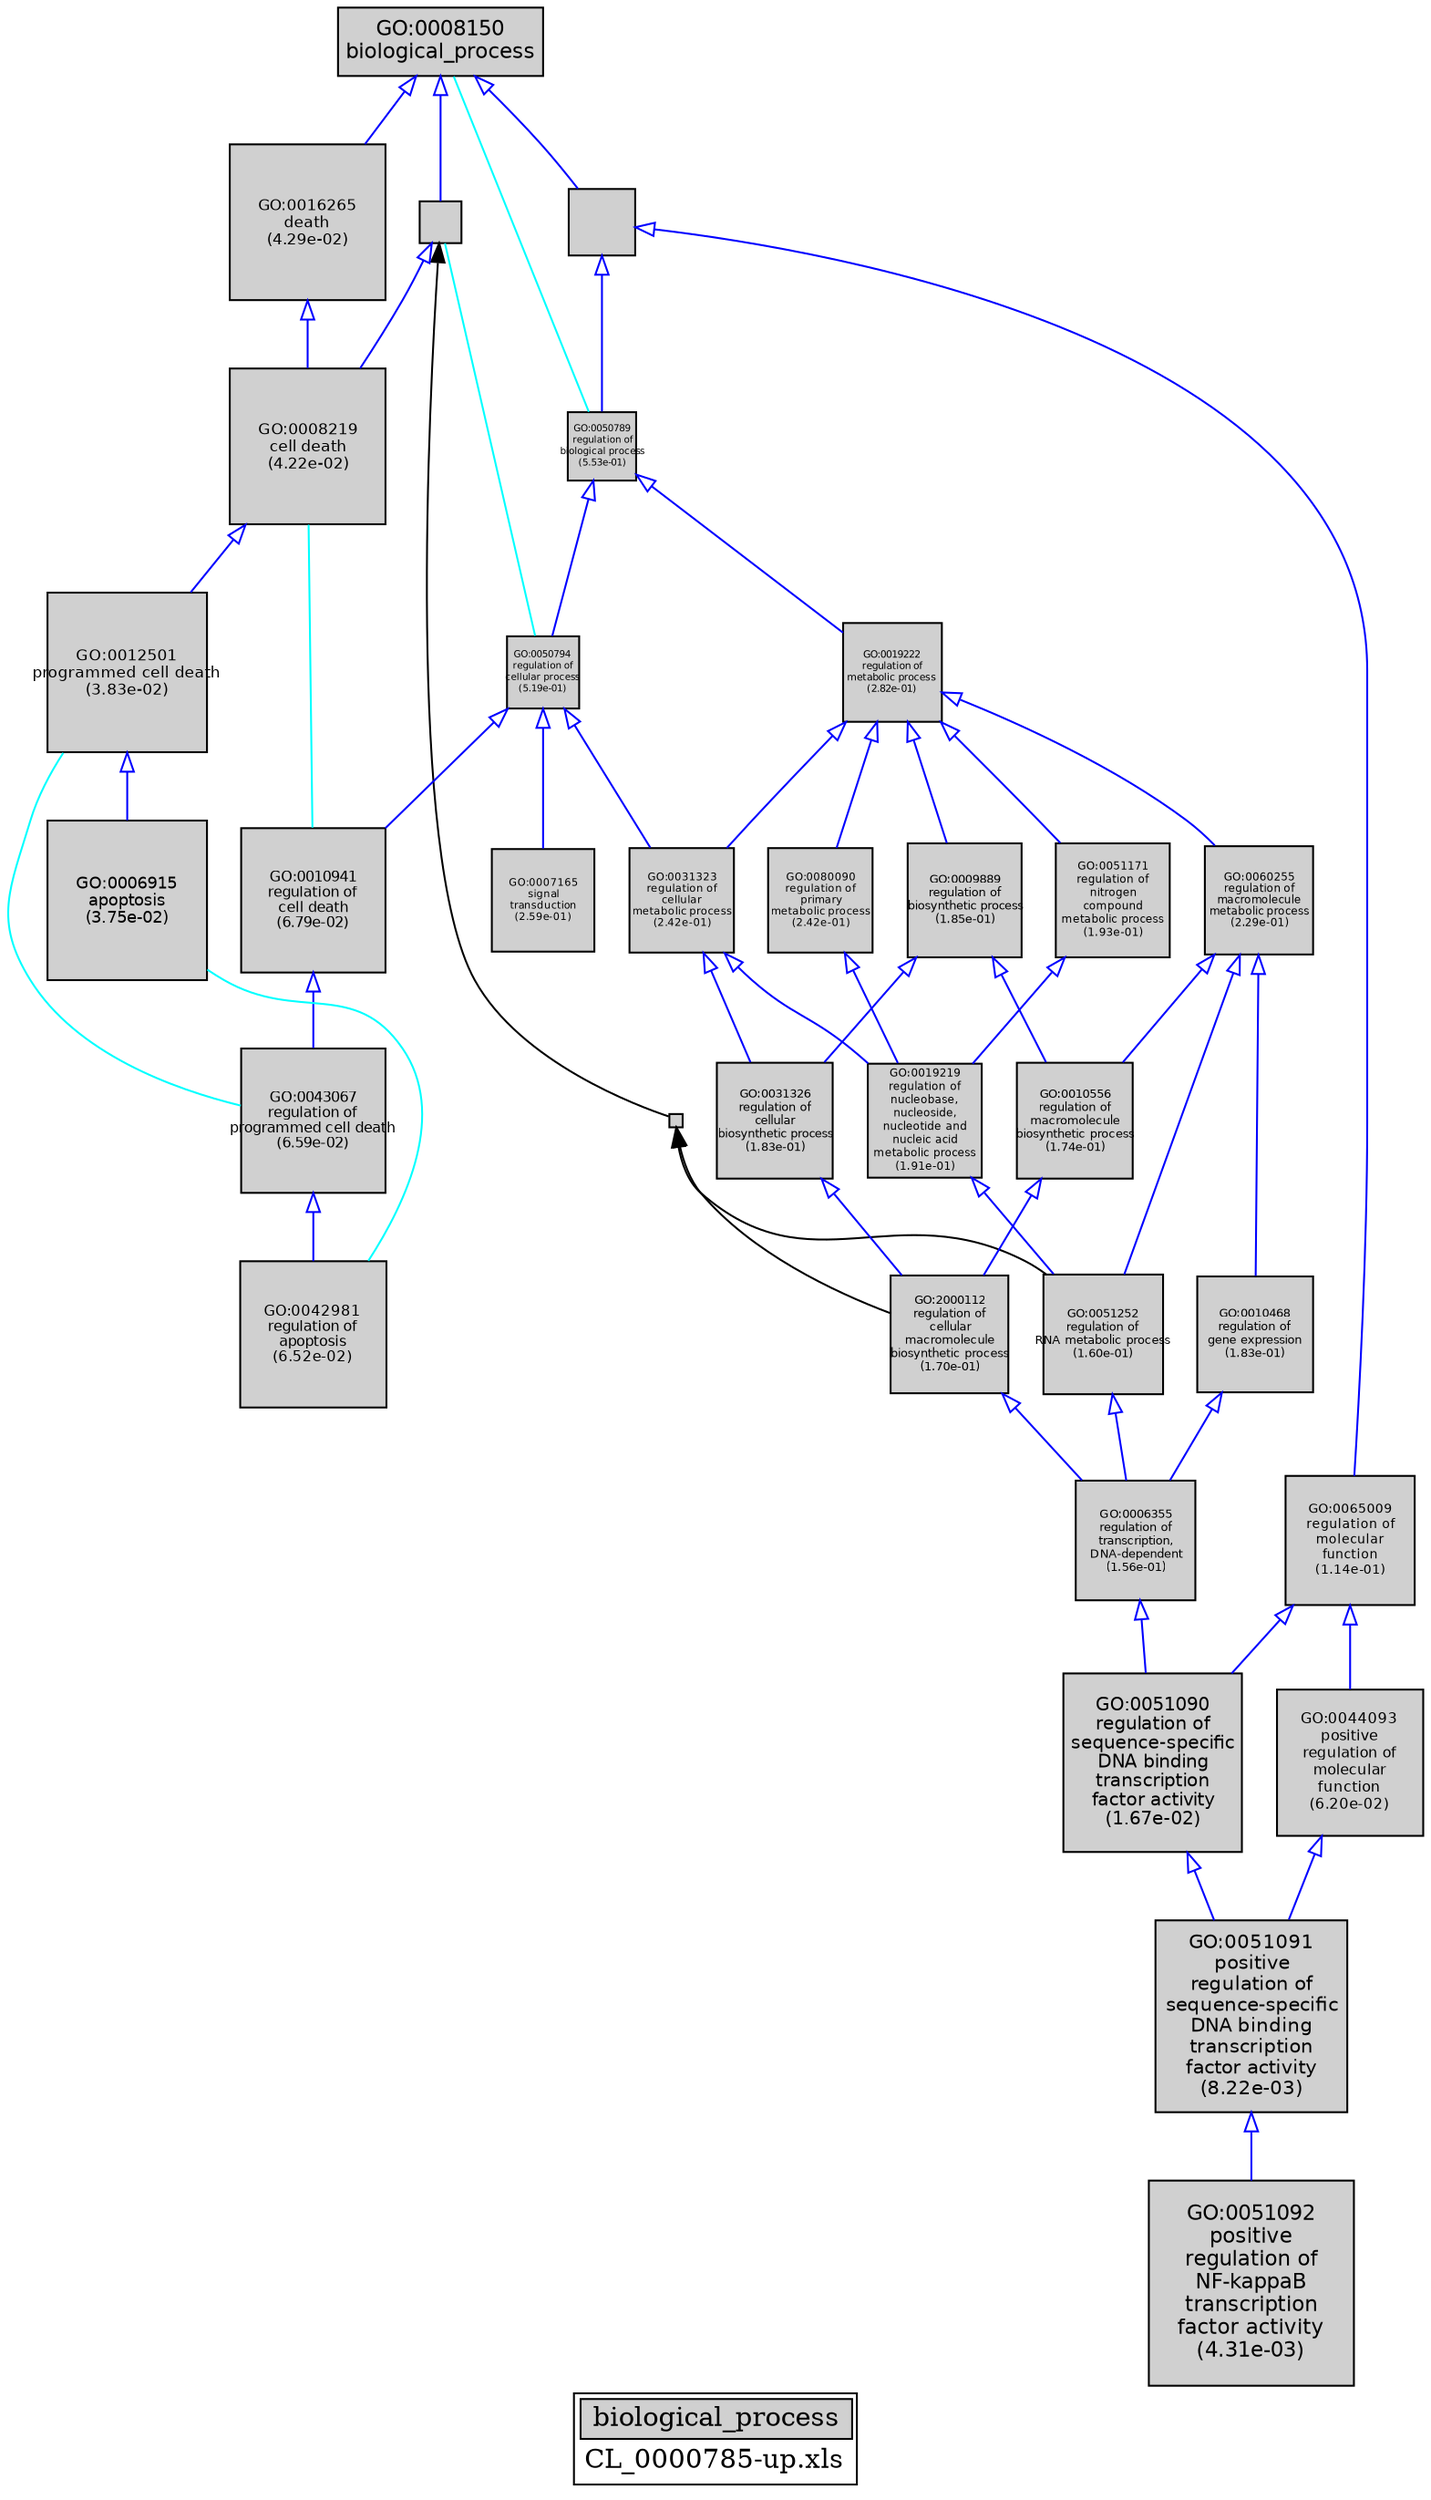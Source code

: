 digraph "biological_process" {
graph [ bgcolor = "#FFFFFF", label = <<TABLE COLOR="black" BGCOLOR="white"><TR><TD COLSPAN="2" BGCOLOR="#D0D0D0"><FONT COLOR="black">biological_process</FONT></TD></TR><TR><TD BORDER="0">CL_0000785-up.xls</TD></TR></TABLE>> ];
node [ fontname = "Helvetica" ];

subgraph "nodes" {

node [ style = "filled", fixedsize = "true", width = 1, shape = "box", fontsize = 9, fillcolor = "#D0D0D0", fontcolor = "black", color = "black" ];

"GO:0009987" [ URL = "#GO:0009987", label = "", width = 0.300430750672, shape = "box", height = 0.300430750672 ];
"GO:0051090" [ URL = "#GO:0051090", label = <<TABLE BORDER="0"><TR><TD>GO:0051090<BR/>regulation of<BR/>sequence-specific<BR/>DNA binding<BR/>transcription<BR/>factor activity<BR/>(1.67e-02)</TD></TR></TABLE>>, width = 1.30111013682, shape = "box", fontsize = 9.36799298511, height = 1.30111013682 ];
"GO:0051092" [ URL = "#GO:0051092", label = <<TABLE BORDER="0"><TR><TD>GO:0051092<BR/>positive<BR/>regulation of<BR/>NF-kappaB<BR/>transcription<BR/>factor activity<BR/>(4.31e-03)</TD></TR></TABLE>>, width = 1.5, shape = "box", fontsize = 10.8, height = 1.5 ];
"GO:0044093" [ URL = "#GO:0044093", label = <<TABLE BORDER="0"><TR><TD>GO:0044093<BR/>positive<BR/>regulation of<BR/>molecular<BR/>function<BR/>(6.20e-02)</TD></TR></TABLE>>, width = 1.0741078935, shape = "box", fontsize = 7.73357683321, height = 1.0741078935 ];
"GO:0051171" [ URL = "#GO:0051171", label = <<TABLE BORDER="0"><TR><TD>GO:0051171<BR/>regulation of<BR/>nitrogen<BR/>compound<BR/>metabolic process<BR/>(1.93e-01)</TD></TR></TABLE>>, width = 0.828294241293, shape = "box", fontsize = 5.96371853731, height = 0.828294241293 ];
"GO:0044260" [ URL = "#GO:0044260", width = 0.1, shape = "box", label = "", height = 0.1 ];
"GO:0043067" [ URL = "#GO:0043067", label = <<TABLE BORDER="0"><TR><TD>GO:0043067<BR/>regulation of<BR/>programmed cell death<BR/>(6.59e-02)</TD></TR></TABLE>>, width = 1.06233849671, shape = "box", fontsize = 7.6488371763, height = 1.06233849671 ];
"GO:0051091" [ URL = "#GO:0051091", label = <<TABLE BORDER="0"><TR><TD>GO:0051091<BR/>positive<BR/>regulation of<BR/>sequence-specific<BR/>DNA binding<BR/>transcription<BR/>factor activity<BR/>(8.22e-03)</TD></TR></TABLE>>, width = 1.40877981822, shape = "box", fontsize = 10.1432146912, height = 1.40877981822 ];
"GO:0060255" [ URL = "#GO:0060255", label = <<TABLE BORDER="0"><TR><TD>GO:0060255<BR/>regulation of<BR/>macromolecule<BR/>metabolic process<BR/>(2.29e-01)</TD></TR></TABLE>>, width = 0.785528326447, shape = "box", fontsize = 5.65580395042, height = 0.785528326447 ];
"GO:0051252" [ URL = "#GO:0051252", label = <<TABLE BORDER="0"><TR><TD>GO:0051252<BR/>regulation of<BR/>RNA metabolic process<BR/>(1.60e-01)</TD></TR></TABLE>>, width = 0.873572448477, shape = "box", fontsize = 6.28972162903, height = 0.873572448477 ];
"GO:0008219" [ URL = "#GO:0008219", label = <<TABLE BORDER="0"><TR><TD>GO:0008219<BR/>cell death<BR/>(4.22e-02)</TD></TR></TABLE>>, width = 1.14516718707, shape = "box", fontsize = 8.2452037469, height = 1.14516718707 ];
"GO:0016265" [ URL = "#GO:0016265", label = <<TABLE BORDER="0"><TR><TD>GO:0016265<BR/>death<BR/>(4.29e-02)</TD></TR></TABLE>>, width = 1.14232218831, shape = "box", fontsize = 8.22471975583, height = 1.14232218831 ];
"GO:0010468" [ URL = "#GO:0010468", label = <<TABLE BORDER="0"><TR><TD>GO:0010468<BR/>regulation of<BR/>gene expression<BR/>(1.83e-01)</TD></TR></TABLE>>, width = 0.841795428177, shape = "box", fontsize = 6.06092708288, height = 0.841795428177 ];
"GO:0008150" [ URL = "#GO:0008150", label = <<TABLE BORDER="0"><TR><TD>GO:0008150<BR/>biological_process</TD></TR></TABLE>>, width = 1.5, shape = "box", fontsize = 10.8 ];
"GO:0050794" [ URL = "#GO:0050794", label = <<TABLE BORDER="0"><TR><TD>GO:0050794<BR/>regulation of<BR/>cellular process<BR/>(5.19e-01)</TD></TR></TABLE>>, width = 0.529035117675, shape = "box", fontsize = 5.0, height = 0.529035117675 ];
"GO:0007165" [ URL = "#GO:0007165", label = <<TABLE BORDER="0"><TR><TD>GO:0007165<BR/>signal<BR/>transduction<BR/>(2.59e-01)</TD></TR></TABLE>>, width = 0.751853675709, shape = "box", fontsize = 5.41334646511, height = 0.751853675709 ];
"GO:0050789" [ URL = "#GO:0050789", label = <<TABLE BORDER="0"><TR><TD>GO:0050789<BR/>regulation of<BR/>biological process<BR/>(5.53e-01)</TD></TR></TABLE>>, width = 0.503737586576, shape = "box", fontsize = 5.0, height = 0.503737586576 ];
"GO:0012501" [ URL = "#GO:0012501", label = <<TABLE BORDER="0"><TR><TD>GO:0012501<BR/>programmed cell death<BR/>(3.83e-02)</TD></TR></TABLE>>, width = 1.16246733301, shape = "box", fontsize = 8.36976479769, height = 1.16246733301 ];
"GO:0010556" [ URL = "#GO:0010556", label = <<TABLE BORDER="0"><TR><TD>GO:0010556<BR/>regulation of<BR/>macromolecule<BR/>biosynthetic process<BR/>(1.74e-01)</TD></TR></TABLE>>, width = 0.853884339923, shape = "box", fontsize = 6.14796724745, height = 0.853884339923 ];
"GO:0009889" [ URL = "#GO:0009889", label = <<TABLE BORDER="0"><TR><TD>GO:0009889<BR/>regulation of<BR/>biosynthetic process<BR/>(1.85e-01)</TD></TR></TABLE>>, width = 0.83883881851, shape = "box", fontsize = 6.03963949327, height = 0.83883881851 ];
"GO:0019222" [ URL = "#GO:0019222", label = <<TABLE BORDER="0"><TR><TD>GO:0019222<BR/>regulation of<BR/>metabolic process<BR/>(2.82e-01)</TD></TR></TABLE>>, width = 0.728523272546, shape = "box", fontsize = 5.24536756233, height = 0.728523272546 ];
"GO:0031326" [ URL = "#GO:0031326", label = <<TABLE BORDER="0"><TR><TD>GO:0031326<BR/>regulation of<BR/>cellular<BR/>biosynthetic process<BR/>(1.83e-01)</TD></TR></TABLE>>, width = 0.842065472123, shape = "box", fontsize = 6.06287139928, height = 0.842065472123 ];
"GO:2000112" [ URL = "#GO:2000112", label = <<TABLE BORDER="0"><TR><TD>GO:2000112<BR/>regulation of<BR/>cellular<BR/>macromolecule<BR/>biosynthetic process<BR/>(1.70e-01)</TD></TR></TABLE>>, width = 0.860000503365, shape = "box", fontsize = 6.19200362423, height = 0.860000503365 ];
"GO:0080090" [ URL = "#GO:0080090", label = <<TABLE BORDER="0"><TR><TD>GO:0080090<BR/>regulation of<BR/>primary<BR/>metabolic process<BR/>(2.42e-01)</TD></TR></TABLE>>, width = 0.770161517086, shape = "box", fontsize = 5.54516292302, height = 0.770161517086 ];
"GO:0031323" [ URL = "#GO:0031323", label = <<TABLE BORDER="0"><TR><TD>GO:0031323<BR/>regulation of<BR/>cellular<BR/>metabolic process<BR/>(2.42e-01)</TD></TR></TABLE>>, width = 0.770681768203, shape = "box", fontsize = 5.54890873106, height = 0.770681768203 ];
"GO:0010941" [ URL = "#GO:0010941", label = <<TABLE BORDER="0"><TR><TD>GO:0010941<BR/>regulation of<BR/>cell death<BR/>(6.79e-02)</TD></TR></TABLE>>, width = 1.05647358084, shape = "box", fontsize = 7.60660978203, height = 1.05647358084 ];
"GO:0006915" [ URL = "#GO:0006915", label = <<TABLE BORDER="0"><TR><TD>GO:0006915<BR/>apoptosis<BR/>(3.75e-02)</TD></TR></TABLE>>, width = 1.16654880522, shape = "box", fontsize = 8.39915139758, height = 1.16654880522 ];
"GO:0006355" [ URL = "#GO:0006355", label = <<TABLE BORDER="0"><TR><TD>GO:0006355<BR/>regulation of<BR/>transcription,<BR/>DNA-dependent<BR/>(1.56e-01)</TD></TR></TABLE>>, width = 0.879668606629, shape = "box", fontsize = 6.33361396773, height = 0.879668606629 ];
"GO:0042981" [ URL = "#GO:0042981", label = <<TABLE BORDER="0"><TR><TD>GO:0042981<BR/>regulation of<BR/>apoptosis<BR/>(6.52e-02)</TD></TR></TABLE>>, width = 1.06432615239, shape = "box", fontsize = 7.66314829721, height = 1.06432615239 ];
"GO:0065009" [ URL = "#GO:0065009", label = <<TABLE BORDER="0"><TR><TD>GO:0065009<BR/>regulation of<BR/>molecular<BR/>function<BR/>(1.14e-01)</TD></TR></TABLE>>, width = 0.950833621624, shape = "box", fontsize = 6.84600207569, height = 0.950833621624 ];
"GO:0065007" [ URL = "#GO:0065007", label = "", width = 0.486583377758, shape = "box", height = 0.486583377758 ];
"GO:0019219" [ URL = "#GO:0019219", label = <<TABLE BORDER="0"><TR><TD>GO:0019219<BR/>regulation of<BR/>nucleobase,<BR/>nucleoside,<BR/>nucleotide and<BR/>nucleic acid<BR/>metabolic process<BR/>(1.91e-01)</TD></TR></TABLE>>, width = 0.830813648774, shape = "box", fontsize = 5.98185827118, height = 0.830813648774 ];
}
subgraph "edges" {


edge [ dir = "back", weight = 1 ];
subgraph "regulates" {


edge [ color = "cyan", arrowtail = "none" ];
subgraph "positive" {


edge [ color = "green", arrowtail = "vee" ];
}
subgraph "negative" {


edge [ color = "red", arrowtail = "tee" ];
}
"GO:0009987" -> "GO:0050794";
"GO:0008150" -> "GO:0050789";
"GO:0008219" -> "GO:0010941";
"GO:0012501" -> "GO:0043067";
"GO:0006915" -> "GO:0042981";
}
subgraph "part_of" {


edge [ color = "purple", arrowtail = "diamond", weight = 2.5 ];
}
subgraph "is_a" {


edge [ color = "blue", arrowtail = "empty", weight = 5.0 ];
"GO:0050789" -> "GO:0019222";
"GO:0051171" -> "GO:0019219";
"GO:0031323" -> "GO:0019219";
"GO:0051252" -> "GO:0006355";
"GO:0060255" -> "GO:0010468";
"GO:0051091" -> "GO:0051092";
"GO:0043067" -> "GO:0042981";
"GO:0019222" -> "GO:0060255";
"GO:0051090" -> "GO:0051091";
"GO:0008150" -> "GO:0009987";
"GO:0050794" -> "GO:0031323";
"GO:0010556" -> "GO:2000112";
"GO:0019222" -> "GO:0009889";
"GO:0065009" -> "GO:0044093";
"GO:0008219" -> "GO:0012501";
"GO:0010468" -> "GO:0006355";
"GO:0006355" -> "GO:0051090";
"GO:0009889" -> "GO:0031326";
"GO:0060255" -> "GO:0010556";
"GO:0009889" -> "GO:0010556";
"GO:0016265" -> "GO:0008219";
"GO:0065007" -> "GO:0065009";
"GO:0050794" -> "GO:0010941";
"GO:0050789" -> "GO:0050794";
"GO:0065007" -> "GO:0050789";
"GO:0031323" -> "GO:0031326";
"GO:0019222" -> "GO:0080090";
"GO:0012501" -> "GO:0006915";
"GO:0050794" -> "GO:0007165";
"GO:0031326" -> "GO:2000112";
"GO:0008150" -> "GO:0016265";
"GO:0009987" -> "GO:0008219";
"GO:0019219" -> "GO:0051252";
"GO:0008150" -> "GO:0065007";
"GO:0019222" -> "GO:0051171";
"GO:0080090" -> "GO:0019219";
"GO:0060255" -> "GO:0051252";
"GO:0065009" -> "GO:0051090";
"GO:0044093" -> "GO:0051091";
"GO:0010941" -> "GO:0043067";
"GO:2000112" -> "GO:0006355";
"GO:0019222" -> "GO:0031323";
}
"GO:0044260" -> "GO:0051252";
"GO:0044260" -> "GO:2000112";
"GO:0009987" -> "GO:0044260";
}
}
